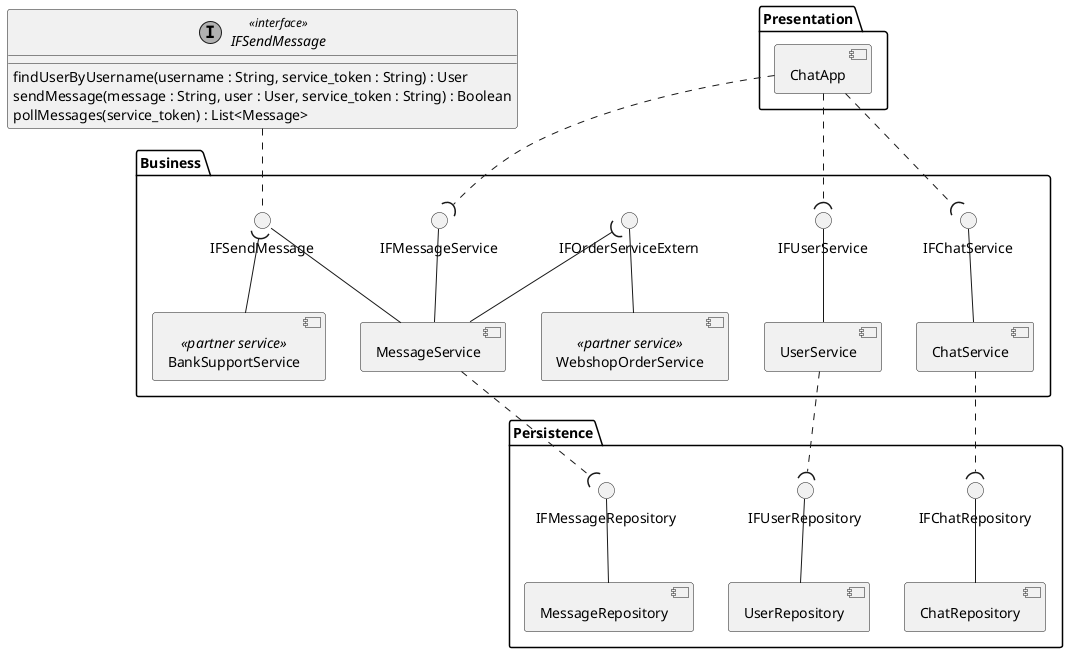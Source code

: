 @startuml chat-component
allow_mixing
skinparam monochrome true
' Presentation Layer
package "Presentation" {
    component ChatApp
}

' Busines (Logic) Layer
package "Business" {
    component UserService
    component ChatService
    component MessageService
    () IFUserService
    () IFChatService
    () IFMessageService
    () "IFSendMessage" as IFSendMessageLolli
    UserService    -up- IFUserService
    ChatService    -up- IFChatService
    MessageService -up- IFMessageService
    MessageService -up- IFSendMessageLolli

    component WebshopOrderService <<partner service>>
    () IFOrderServiceExtern
    WebshopOrderService -up- IFOrderServiceExtern
    MessageService -up-( IFOrderServiceExtern

    component BankSupportService <<partner service>>
    BankSupportService -up-( IFSendMessageLolli
}

' Persistence Layer
package "Persistence" {
    component UserRepository
    component ChatRepository
    component MessageRepository
    () IFUserRepository
    () IFChatRepository
    () IFMessageRepository
    UserRepository    -up- IFUserRepository
    ChatRepository    -up- IFChatRepository
    MessageRepository -up- IFMessageRepository
}

interface IFSendMessage <<interface>> {
    findUserByUsername(username : String, service_token : String) : User
    sendMessage(message : String, user : User, service_token : String) : Boolean
    pollMessages(service_token) : List<Message>
}

IFSendMessageLolli .up. IFSendMessage

' Connect presentation layer to busines layer
ChatApp .down.( IFUserService
ChatApp .down.( IFChatService
ChatApp .down.( IFMessageService

' Connect business layer to persistence layer
UserService .down.( IFUserRepository
ChatService .down.( IFChatRepository
MessageService .down.( IFMessageRepository
@enduml
